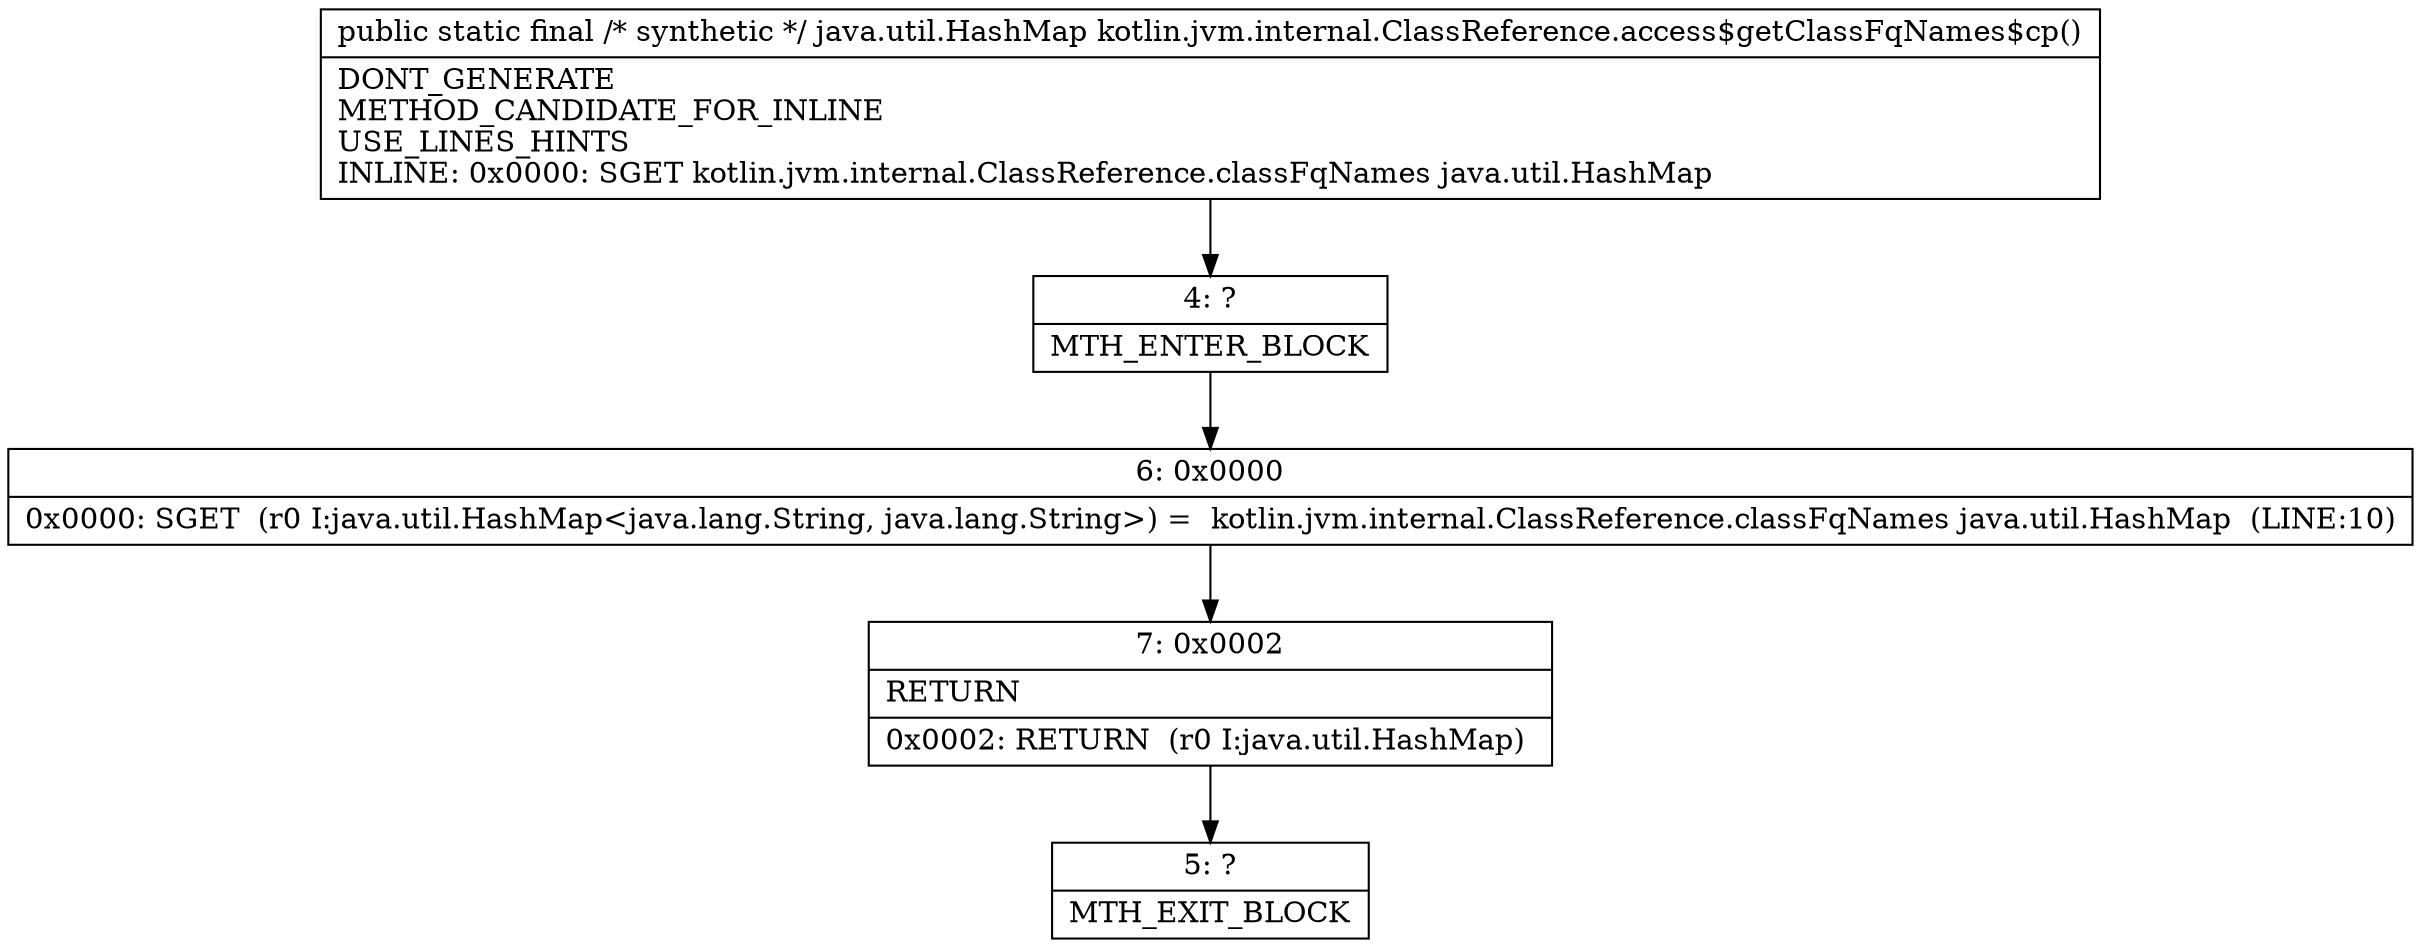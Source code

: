 digraph "CFG forkotlin.jvm.internal.ClassReference.access$getClassFqNames$cp()Ljava\/util\/HashMap;" {
Node_4 [shape=record,label="{4\:\ ?|MTH_ENTER_BLOCK\l}"];
Node_6 [shape=record,label="{6\:\ 0x0000|0x0000: SGET  (r0 I:java.util.HashMap\<java.lang.String, java.lang.String\>) =  kotlin.jvm.internal.ClassReference.classFqNames java.util.HashMap  (LINE:10)\l}"];
Node_7 [shape=record,label="{7\:\ 0x0002|RETURN\l|0x0002: RETURN  (r0 I:java.util.HashMap) \l}"];
Node_5 [shape=record,label="{5\:\ ?|MTH_EXIT_BLOCK\l}"];
MethodNode[shape=record,label="{public static final \/* synthetic *\/ java.util.HashMap kotlin.jvm.internal.ClassReference.access$getClassFqNames$cp()  | DONT_GENERATE\lMETHOD_CANDIDATE_FOR_INLINE\lUSE_LINES_HINTS\lINLINE: 0x0000: SGET   kotlin.jvm.internal.ClassReference.classFqNames java.util.HashMap\l}"];
MethodNode -> Node_4;Node_4 -> Node_6;
Node_6 -> Node_7;
Node_7 -> Node_5;
}

